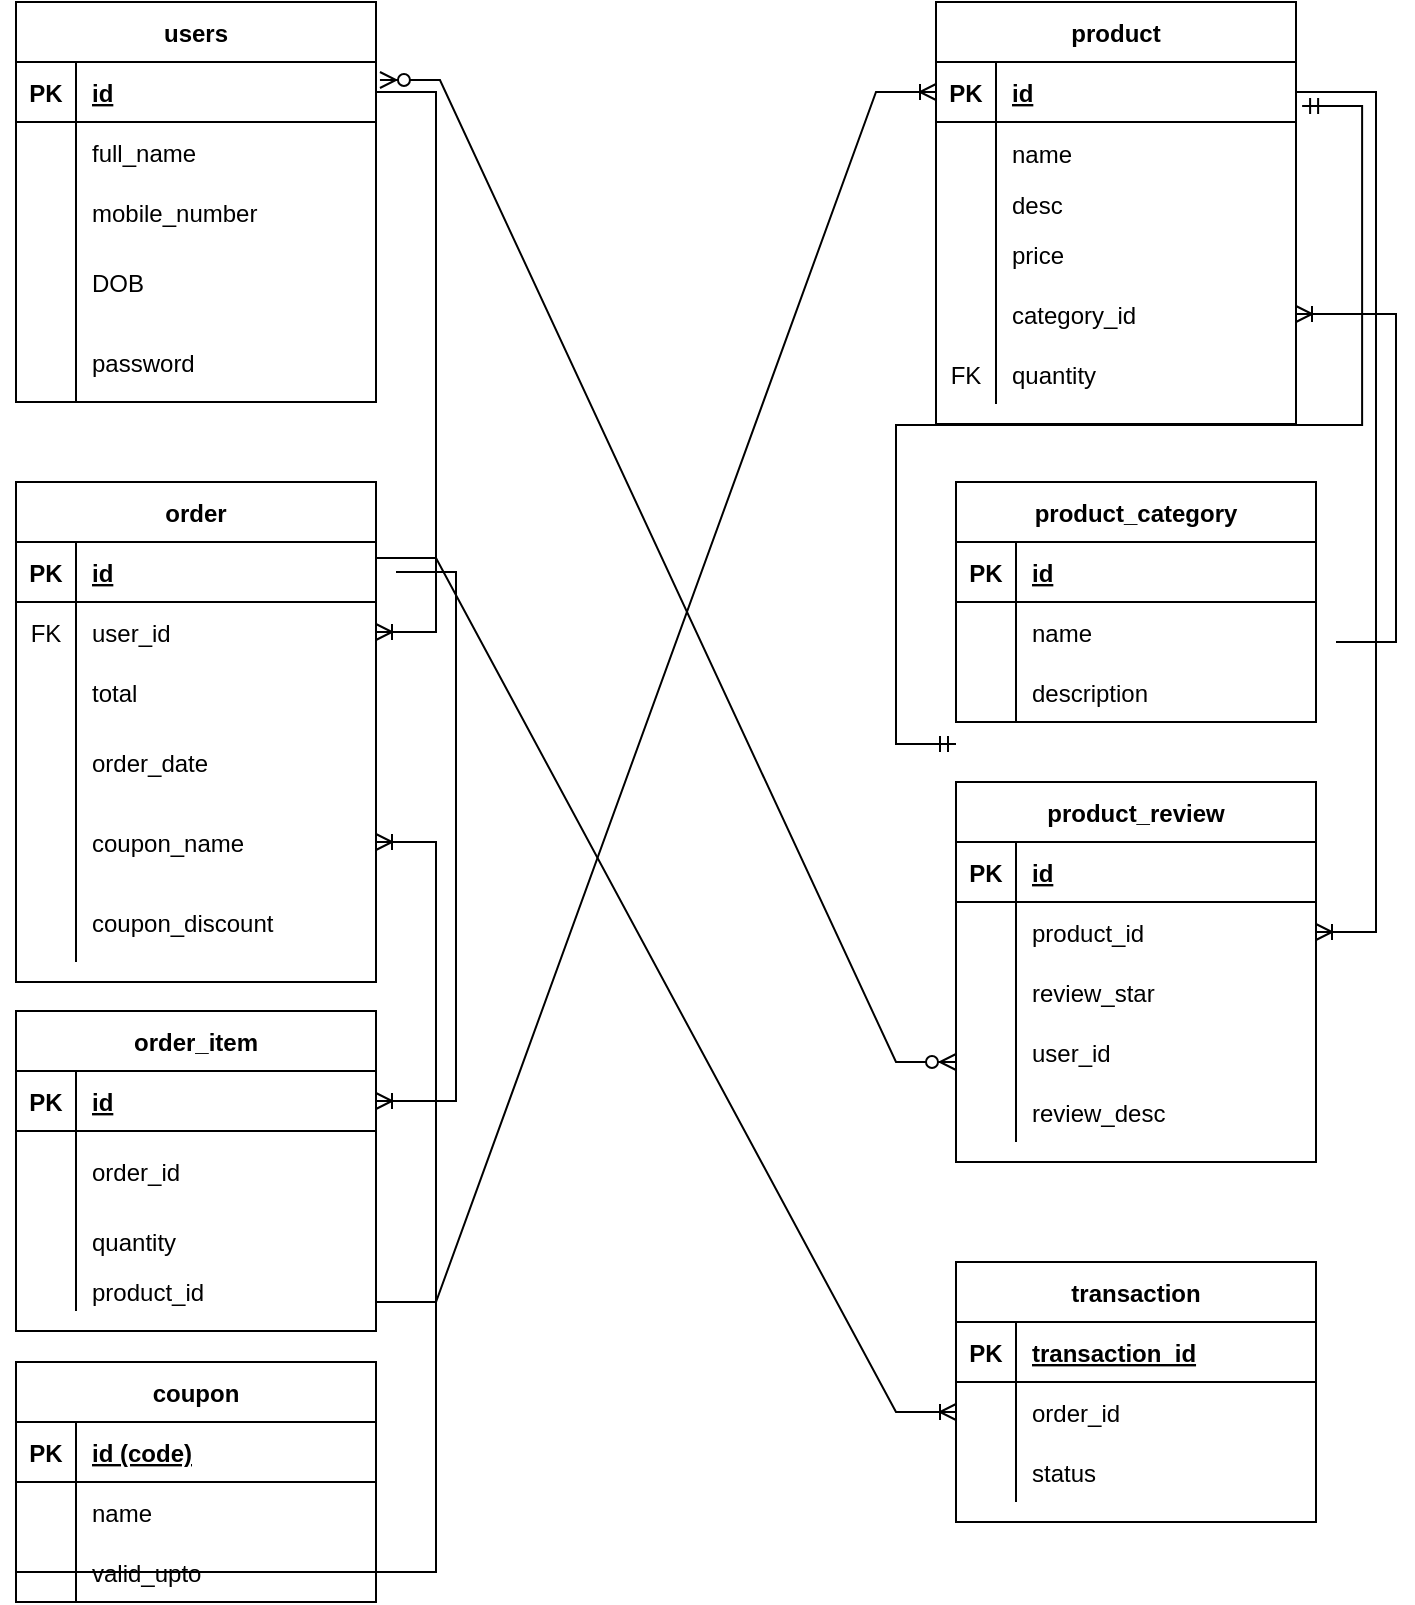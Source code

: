 <mxfile version="20.4.1" type="device"><diagram id="y-zOCNLc4yePLzbZskA_" name="Page-1"><mxGraphModel dx="1350" dy="773" grid="1" gridSize="10" guides="1" tooltips="1" connect="1" arrows="1" fold="1" page="1" pageScale="1" pageWidth="827" pageHeight="1169" math="0" shadow="0"><root><mxCell id="0"/><mxCell id="1" parent="0"/><mxCell id="C5o71U0BKjR2__uVyav4-1" value="users" style="shape=table;startSize=30;container=1;collapsible=1;childLayout=tableLayout;fixedRows=1;rowLines=0;fontStyle=1;align=center;resizeLast=1;" vertex="1" parent="1"><mxGeometry x="80" y="80" width="180" height="200" as="geometry"/></mxCell><mxCell id="C5o71U0BKjR2__uVyav4-2" value="" style="shape=tableRow;horizontal=0;startSize=0;swimlaneHead=0;swimlaneBody=0;fillColor=none;collapsible=0;dropTarget=0;points=[[0,0.5],[1,0.5]];portConstraint=eastwest;top=0;left=0;right=0;bottom=1;" vertex="1" parent="C5o71U0BKjR2__uVyav4-1"><mxGeometry y="30" width="180" height="30" as="geometry"/></mxCell><mxCell id="C5o71U0BKjR2__uVyav4-3" value="PK" style="shape=partialRectangle;connectable=0;fillColor=none;top=0;left=0;bottom=0;right=0;fontStyle=1;overflow=hidden;" vertex="1" parent="C5o71U0BKjR2__uVyav4-2"><mxGeometry width="30" height="30" as="geometry"><mxRectangle width="30" height="30" as="alternateBounds"/></mxGeometry></mxCell><mxCell id="C5o71U0BKjR2__uVyav4-4" value="id" style="shape=partialRectangle;connectable=0;fillColor=none;top=0;left=0;bottom=0;right=0;align=left;spacingLeft=6;fontStyle=5;overflow=hidden;" vertex="1" parent="C5o71U0BKjR2__uVyav4-2"><mxGeometry x="30" width="150" height="30" as="geometry"><mxRectangle width="150" height="30" as="alternateBounds"/></mxGeometry></mxCell><mxCell id="C5o71U0BKjR2__uVyav4-5" value="" style="shape=tableRow;horizontal=0;startSize=0;swimlaneHead=0;swimlaneBody=0;fillColor=none;collapsible=0;dropTarget=0;points=[[0,0.5],[1,0.5]];portConstraint=eastwest;top=0;left=0;right=0;bottom=0;" vertex="1" parent="C5o71U0BKjR2__uVyav4-1"><mxGeometry y="60" width="180" height="30" as="geometry"/></mxCell><mxCell id="C5o71U0BKjR2__uVyav4-6" value="" style="shape=partialRectangle;connectable=0;fillColor=none;top=0;left=0;bottom=0;right=0;editable=1;overflow=hidden;" vertex="1" parent="C5o71U0BKjR2__uVyav4-5"><mxGeometry width="30" height="30" as="geometry"><mxRectangle width="30" height="30" as="alternateBounds"/></mxGeometry></mxCell><mxCell id="C5o71U0BKjR2__uVyav4-7" value="full_name    " style="shape=partialRectangle;connectable=0;fillColor=none;top=0;left=0;bottom=0;right=0;align=left;spacingLeft=6;overflow=hidden;" vertex="1" parent="C5o71U0BKjR2__uVyav4-5"><mxGeometry x="30" width="150" height="30" as="geometry"><mxRectangle width="150" height="30" as="alternateBounds"/></mxGeometry></mxCell><mxCell id="C5o71U0BKjR2__uVyav4-8" value="" style="shape=tableRow;horizontal=0;startSize=0;swimlaneHead=0;swimlaneBody=0;fillColor=none;collapsible=0;dropTarget=0;points=[[0,0.5],[1,0.5]];portConstraint=eastwest;top=0;left=0;right=0;bottom=0;" vertex="1" parent="C5o71U0BKjR2__uVyav4-1"><mxGeometry y="90" width="180" height="30" as="geometry"/></mxCell><mxCell id="C5o71U0BKjR2__uVyav4-9" value="" style="shape=partialRectangle;connectable=0;fillColor=none;top=0;left=0;bottom=0;right=0;editable=1;overflow=hidden;" vertex="1" parent="C5o71U0BKjR2__uVyav4-8"><mxGeometry width="30" height="30" as="geometry"><mxRectangle width="30" height="30" as="alternateBounds"/></mxGeometry></mxCell><mxCell id="C5o71U0BKjR2__uVyav4-10" value="mobile_number" style="shape=partialRectangle;connectable=0;fillColor=none;top=0;left=0;bottom=0;right=0;align=left;spacingLeft=6;overflow=hidden;" vertex="1" parent="C5o71U0BKjR2__uVyav4-8"><mxGeometry x="30" width="150" height="30" as="geometry"><mxRectangle width="150" height="30" as="alternateBounds"/></mxGeometry></mxCell><mxCell id="C5o71U0BKjR2__uVyav4-11" value="" style="shape=tableRow;horizontal=0;startSize=0;swimlaneHead=0;swimlaneBody=0;fillColor=none;collapsible=0;dropTarget=0;points=[[0,0.5],[1,0.5]];portConstraint=eastwest;top=0;left=0;right=0;bottom=0;" vertex="1" parent="C5o71U0BKjR2__uVyav4-1"><mxGeometry y="120" width="180" height="40" as="geometry"/></mxCell><mxCell id="C5o71U0BKjR2__uVyav4-12" value="" style="shape=partialRectangle;connectable=0;fillColor=none;top=0;left=0;bottom=0;right=0;editable=1;overflow=hidden;" vertex="1" parent="C5o71U0BKjR2__uVyav4-11"><mxGeometry width="30" height="40" as="geometry"><mxRectangle width="30" height="40" as="alternateBounds"/></mxGeometry></mxCell><mxCell id="C5o71U0BKjR2__uVyav4-13" value="DOB" style="shape=partialRectangle;connectable=0;fillColor=none;top=0;left=0;bottom=0;right=0;align=left;spacingLeft=6;overflow=hidden;" vertex="1" parent="C5o71U0BKjR2__uVyav4-11"><mxGeometry x="30" width="150" height="40" as="geometry"><mxRectangle width="150" height="40" as="alternateBounds"/></mxGeometry></mxCell><mxCell id="C5o71U0BKjR2__uVyav4-14" style="shape=tableRow;horizontal=0;startSize=0;swimlaneHead=0;swimlaneBody=0;fillColor=none;collapsible=0;dropTarget=0;points=[[0,0.5],[1,0.5]];portConstraint=eastwest;top=0;left=0;right=0;bottom=0;" vertex="1" parent="C5o71U0BKjR2__uVyav4-1"><mxGeometry y="160" width="180" height="40" as="geometry"/></mxCell><mxCell id="C5o71U0BKjR2__uVyav4-15" style="shape=partialRectangle;connectable=0;fillColor=none;top=0;left=0;bottom=0;right=0;editable=1;overflow=hidden;" vertex="1" parent="C5o71U0BKjR2__uVyav4-14"><mxGeometry width="30" height="40" as="geometry"><mxRectangle width="30" height="40" as="alternateBounds"/></mxGeometry></mxCell><mxCell id="C5o71U0BKjR2__uVyav4-16" value="password" style="shape=partialRectangle;connectable=0;fillColor=none;top=0;left=0;bottom=0;right=0;align=left;spacingLeft=6;overflow=hidden;" vertex="1" parent="C5o71U0BKjR2__uVyav4-14"><mxGeometry x="30" width="150" height="40" as="geometry"><mxRectangle width="150" height="40" as="alternateBounds"/></mxGeometry></mxCell><mxCell id="C5o71U0BKjR2__uVyav4-178" value="" style="edgeStyle=entityRelationEdgeStyle;fontSize=12;html=1;endArrow=ERoneToMany;rounded=0;" edge="1" parent="1" source="C5o71U0BKjR2__uVyav4-39" target="C5o71U0BKjR2__uVyav4-149"><mxGeometry width="100" height="100" relative="1" as="geometry"><mxPoint x="490" y="120" as="sourcePoint"/><mxPoint x="420" y="510" as="targetPoint"/></mxGeometry></mxCell><mxCell id="C5o71U0BKjR2__uVyav4-38" value="product" style="shape=table;startSize=30;container=1;collapsible=1;childLayout=tableLayout;fixedRows=1;rowLines=0;fontStyle=1;align=center;resizeLast=1;" vertex="1" parent="1"><mxGeometry x="540" y="80" width="180" height="211" as="geometry"/></mxCell><mxCell id="C5o71U0BKjR2__uVyav4-39" value="" style="shape=tableRow;horizontal=0;startSize=0;swimlaneHead=0;swimlaneBody=0;fillColor=none;collapsible=0;dropTarget=0;points=[[0,0.5],[1,0.5]];portConstraint=eastwest;top=0;left=0;right=0;bottom=1;" vertex="1" parent="C5o71U0BKjR2__uVyav4-38"><mxGeometry y="30" width="180" height="30" as="geometry"/></mxCell><mxCell id="C5o71U0BKjR2__uVyav4-40" value="PK" style="shape=partialRectangle;connectable=0;fillColor=none;top=0;left=0;bottom=0;right=0;fontStyle=1;overflow=hidden;" vertex="1" parent="C5o71U0BKjR2__uVyav4-39"><mxGeometry width="30" height="30" as="geometry"><mxRectangle width="30" height="30" as="alternateBounds"/></mxGeometry></mxCell><mxCell id="C5o71U0BKjR2__uVyav4-41" value="id" style="shape=partialRectangle;connectable=0;fillColor=none;top=0;left=0;bottom=0;right=0;align=left;spacingLeft=6;fontStyle=5;overflow=hidden;" vertex="1" parent="C5o71U0BKjR2__uVyav4-39"><mxGeometry x="30" width="150" height="30" as="geometry"><mxRectangle width="150" height="30" as="alternateBounds"/></mxGeometry></mxCell><mxCell id="C5o71U0BKjR2__uVyav4-42" value="" style="shape=tableRow;horizontal=0;startSize=0;swimlaneHead=0;swimlaneBody=0;fillColor=none;collapsible=0;dropTarget=0;points=[[0,0.5],[1,0.5]];portConstraint=eastwest;top=0;left=0;right=0;bottom=0;" vertex="1" parent="C5o71U0BKjR2__uVyav4-38"><mxGeometry y="60" width="180" height="31" as="geometry"/></mxCell><mxCell id="C5o71U0BKjR2__uVyav4-43" value="" style="shape=partialRectangle;connectable=0;fillColor=none;top=0;left=0;bottom=0;right=0;editable=1;overflow=hidden;" vertex="1" parent="C5o71U0BKjR2__uVyav4-42"><mxGeometry width="30" height="31" as="geometry"><mxRectangle width="30" height="31" as="alternateBounds"/></mxGeometry></mxCell><mxCell id="C5o71U0BKjR2__uVyav4-44" value="name" style="shape=partialRectangle;connectable=0;fillColor=none;top=0;left=0;bottom=0;right=0;align=left;spacingLeft=6;overflow=hidden;" vertex="1" parent="C5o71U0BKjR2__uVyav4-42"><mxGeometry x="30" width="150" height="31" as="geometry"><mxRectangle width="150" height="31" as="alternateBounds"/></mxGeometry></mxCell><mxCell id="C5o71U0BKjR2__uVyav4-45" value="" style="shape=tableRow;horizontal=0;startSize=0;swimlaneHead=0;swimlaneBody=0;fillColor=none;collapsible=0;dropTarget=0;points=[[0,0.5],[1,0.5]];portConstraint=eastwest;top=0;left=0;right=0;bottom=0;" vertex="1" parent="C5o71U0BKjR2__uVyav4-38"><mxGeometry y="91" width="180" height="20" as="geometry"/></mxCell><mxCell id="C5o71U0BKjR2__uVyav4-46" value="" style="shape=partialRectangle;connectable=0;fillColor=none;top=0;left=0;bottom=0;right=0;editable=1;overflow=hidden;" vertex="1" parent="C5o71U0BKjR2__uVyav4-45"><mxGeometry width="30" height="20" as="geometry"><mxRectangle width="30" height="20" as="alternateBounds"/></mxGeometry></mxCell><mxCell id="C5o71U0BKjR2__uVyav4-47" value="desc" style="shape=partialRectangle;connectable=0;fillColor=none;top=0;left=0;bottom=0;right=0;align=left;spacingLeft=6;overflow=hidden;" vertex="1" parent="C5o71U0BKjR2__uVyav4-45"><mxGeometry x="30" width="150" height="20" as="geometry"><mxRectangle width="150" height="20" as="alternateBounds"/></mxGeometry></mxCell><mxCell id="C5o71U0BKjR2__uVyav4-48" value="" style="shape=tableRow;horizontal=0;startSize=0;swimlaneHead=0;swimlaneBody=0;fillColor=none;collapsible=0;dropTarget=0;points=[[0,0.5],[1,0.5]];portConstraint=eastwest;top=0;left=0;right=0;bottom=0;" vertex="1" parent="C5o71U0BKjR2__uVyav4-38"><mxGeometry y="111" width="180" height="30" as="geometry"/></mxCell><mxCell id="C5o71U0BKjR2__uVyav4-49" value="" style="shape=partialRectangle;connectable=0;fillColor=none;top=0;left=0;bottom=0;right=0;editable=1;overflow=hidden;" vertex="1" parent="C5o71U0BKjR2__uVyav4-48"><mxGeometry width="30" height="30" as="geometry"><mxRectangle width="30" height="30" as="alternateBounds"/></mxGeometry></mxCell><mxCell id="C5o71U0BKjR2__uVyav4-50" value="price" style="shape=partialRectangle;connectable=0;fillColor=none;top=0;left=0;bottom=0;right=0;align=left;spacingLeft=6;overflow=hidden;" vertex="1" parent="C5o71U0BKjR2__uVyav4-48"><mxGeometry x="30" width="150" height="30" as="geometry"><mxRectangle width="150" height="30" as="alternateBounds"/></mxGeometry></mxCell><mxCell id="C5o71U0BKjR2__uVyav4-51" style="shape=tableRow;horizontal=0;startSize=0;swimlaneHead=0;swimlaneBody=0;fillColor=none;collapsible=0;dropTarget=0;points=[[0,0.5],[1,0.5]];portConstraint=eastwest;top=0;left=0;right=0;bottom=0;" vertex="1" parent="C5o71U0BKjR2__uVyav4-38"><mxGeometry y="141" width="180" height="30" as="geometry"/></mxCell><mxCell id="C5o71U0BKjR2__uVyav4-52" style="shape=partialRectangle;connectable=0;fillColor=none;top=0;left=0;bottom=0;right=0;editable=1;overflow=hidden;" vertex="1" parent="C5o71U0BKjR2__uVyav4-51"><mxGeometry width="30" height="30" as="geometry"><mxRectangle width="30" height="30" as="alternateBounds"/></mxGeometry></mxCell><mxCell id="C5o71U0BKjR2__uVyav4-53" value="category_id" style="shape=partialRectangle;connectable=0;fillColor=none;top=0;left=0;bottom=0;right=0;align=left;spacingLeft=6;overflow=hidden;" vertex="1" parent="C5o71U0BKjR2__uVyav4-51"><mxGeometry x="30" width="150" height="30" as="geometry"><mxRectangle width="150" height="30" as="alternateBounds"/></mxGeometry></mxCell><mxCell id="C5o71U0BKjR2__uVyav4-84" style="shape=tableRow;horizontal=0;startSize=0;swimlaneHead=0;swimlaneBody=0;fillColor=none;collapsible=0;dropTarget=0;points=[[0,0.5],[1,0.5]];portConstraint=eastwest;top=0;left=0;right=0;bottom=0;" vertex="1" parent="C5o71U0BKjR2__uVyav4-38"><mxGeometry y="171" width="180" height="30" as="geometry"/></mxCell><mxCell id="C5o71U0BKjR2__uVyav4-85" value="FK" style="shape=partialRectangle;connectable=0;fillColor=none;top=0;left=0;bottom=0;right=0;editable=1;overflow=hidden;" vertex="1" parent="C5o71U0BKjR2__uVyav4-84"><mxGeometry width="30" height="30" as="geometry"><mxRectangle width="30" height="30" as="alternateBounds"/></mxGeometry></mxCell><mxCell id="C5o71U0BKjR2__uVyav4-86" value="quantity" style="shape=partialRectangle;connectable=0;fillColor=none;top=0;left=0;bottom=0;right=0;align=left;spacingLeft=6;overflow=hidden;" vertex="1" parent="C5o71U0BKjR2__uVyav4-84"><mxGeometry x="30" width="150" height="30" as="geometry"><mxRectangle width="150" height="30" as="alternateBounds"/></mxGeometry></mxCell><mxCell id="C5o71U0BKjR2__uVyav4-70" value="" style="edgeStyle=entityRelationEdgeStyle;fontSize=12;html=1;endArrow=ERmandOne;startArrow=ERmandOne;rounded=0;exitX=1.017;exitY=0.733;exitDx=0;exitDy=0;exitPerimeter=0;entryX=0;entryY=0.5;entryDx=0;entryDy=0;" edge="1" parent="1" source="C5o71U0BKjR2__uVyav4-39" target="C5o71U0BKjR2__uVyav4-58"><mxGeometry width="100" height="100" relative="1" as="geometry"><mxPoint x="260" y="449" as="sourcePoint"/><mxPoint x="550" y="451" as="targetPoint"/></mxGeometry></mxCell><mxCell id="C5o71U0BKjR2__uVyav4-71" value="product_category" style="shape=table;startSize=30;container=1;collapsible=1;childLayout=tableLayout;fixedRows=1;rowLines=0;fontStyle=1;align=center;resizeLast=1;" vertex="1" parent="1"><mxGeometry x="550" y="320" width="180" height="120" as="geometry"/></mxCell><mxCell id="C5o71U0BKjR2__uVyav4-72" value="" style="shape=tableRow;horizontal=0;startSize=0;swimlaneHead=0;swimlaneBody=0;fillColor=none;collapsible=0;dropTarget=0;points=[[0,0.5],[1,0.5]];portConstraint=eastwest;top=0;left=0;right=0;bottom=1;" vertex="1" parent="C5o71U0BKjR2__uVyav4-71"><mxGeometry y="30" width="180" height="30" as="geometry"/></mxCell><mxCell id="C5o71U0BKjR2__uVyav4-73" value="PK" style="shape=partialRectangle;connectable=0;fillColor=none;top=0;left=0;bottom=0;right=0;fontStyle=1;overflow=hidden;" vertex="1" parent="C5o71U0BKjR2__uVyav4-72"><mxGeometry width="30" height="30" as="geometry"><mxRectangle width="30" height="30" as="alternateBounds"/></mxGeometry></mxCell><mxCell id="C5o71U0BKjR2__uVyav4-74" value="id" style="shape=partialRectangle;connectable=0;fillColor=none;top=0;left=0;bottom=0;right=0;align=left;spacingLeft=6;fontStyle=5;overflow=hidden;" vertex="1" parent="C5o71U0BKjR2__uVyav4-72"><mxGeometry x="30" width="150" height="30" as="geometry"><mxRectangle width="150" height="30" as="alternateBounds"/></mxGeometry></mxCell><mxCell id="C5o71U0BKjR2__uVyav4-75" value="" style="shape=tableRow;horizontal=0;startSize=0;swimlaneHead=0;swimlaneBody=0;fillColor=none;collapsible=0;dropTarget=0;points=[[0,0.5],[1,0.5]];portConstraint=eastwest;top=0;left=0;right=0;bottom=0;" vertex="1" parent="C5o71U0BKjR2__uVyav4-71"><mxGeometry y="60" width="180" height="30" as="geometry"/></mxCell><mxCell id="C5o71U0BKjR2__uVyav4-76" value="" style="shape=partialRectangle;connectable=0;fillColor=none;top=0;left=0;bottom=0;right=0;editable=1;overflow=hidden;" vertex="1" parent="C5o71U0BKjR2__uVyav4-75"><mxGeometry width="30" height="30" as="geometry"><mxRectangle width="30" height="30" as="alternateBounds"/></mxGeometry></mxCell><mxCell id="C5o71U0BKjR2__uVyav4-77" value="name" style="shape=partialRectangle;connectable=0;fillColor=none;top=0;left=0;bottom=0;right=0;align=left;spacingLeft=6;overflow=hidden;" vertex="1" parent="C5o71U0BKjR2__uVyav4-75"><mxGeometry x="30" width="150" height="30" as="geometry"><mxRectangle width="150" height="30" as="alternateBounds"/></mxGeometry></mxCell><mxCell id="C5o71U0BKjR2__uVyav4-78" value="" style="shape=tableRow;horizontal=0;startSize=0;swimlaneHead=0;swimlaneBody=0;fillColor=none;collapsible=0;dropTarget=0;points=[[0,0.5],[1,0.5]];portConstraint=eastwest;top=0;left=0;right=0;bottom=0;" vertex="1" parent="C5o71U0BKjR2__uVyav4-71"><mxGeometry y="90" width="180" height="30" as="geometry"/></mxCell><mxCell id="C5o71U0BKjR2__uVyav4-79" value="" style="shape=partialRectangle;connectable=0;fillColor=none;top=0;left=0;bottom=0;right=0;editable=1;overflow=hidden;" vertex="1" parent="C5o71U0BKjR2__uVyav4-78"><mxGeometry width="30" height="30" as="geometry"><mxRectangle width="30" height="30" as="alternateBounds"/></mxGeometry></mxCell><mxCell id="C5o71U0BKjR2__uVyav4-80" value="description" style="shape=partialRectangle;connectable=0;fillColor=none;top=0;left=0;bottom=0;right=0;align=left;spacingLeft=6;overflow=hidden;" vertex="1" parent="C5o71U0BKjR2__uVyav4-78"><mxGeometry x="30" width="150" height="30" as="geometry"><mxRectangle width="150" height="30" as="alternateBounds"/></mxGeometry></mxCell><mxCell id="C5o71U0BKjR2__uVyav4-89" value="order" style="shape=table;startSize=30;container=1;collapsible=1;childLayout=tableLayout;fixedRows=1;rowLines=0;fontStyle=1;align=center;resizeLast=1;" vertex="1" parent="1"><mxGeometry x="80" y="320" width="180" height="250" as="geometry"/></mxCell><mxCell id="C5o71U0BKjR2__uVyav4-90" value="" style="shape=tableRow;horizontal=0;startSize=0;swimlaneHead=0;swimlaneBody=0;fillColor=none;collapsible=0;dropTarget=0;points=[[0,0.5],[1,0.5]];portConstraint=eastwest;top=0;left=0;right=0;bottom=1;" vertex="1" parent="C5o71U0BKjR2__uVyav4-89"><mxGeometry y="30" width="180" height="30" as="geometry"/></mxCell><mxCell id="C5o71U0BKjR2__uVyav4-91" value="PK" style="shape=partialRectangle;connectable=0;fillColor=none;top=0;left=0;bottom=0;right=0;fontStyle=1;overflow=hidden;" vertex="1" parent="C5o71U0BKjR2__uVyav4-90"><mxGeometry width="30" height="30" as="geometry"><mxRectangle width="30" height="30" as="alternateBounds"/></mxGeometry></mxCell><mxCell id="C5o71U0BKjR2__uVyav4-92" value="id" style="shape=partialRectangle;connectable=0;fillColor=none;top=0;left=0;bottom=0;right=0;align=left;spacingLeft=6;fontStyle=5;overflow=hidden;" vertex="1" parent="C5o71U0BKjR2__uVyav4-90"><mxGeometry x="30" width="150" height="30" as="geometry"><mxRectangle width="150" height="30" as="alternateBounds"/></mxGeometry></mxCell><mxCell id="C5o71U0BKjR2__uVyav4-93" value="" style="shape=tableRow;horizontal=0;startSize=0;swimlaneHead=0;swimlaneBody=0;fillColor=none;collapsible=0;dropTarget=0;points=[[0,0.5],[1,0.5]];portConstraint=eastwest;top=0;left=0;right=0;bottom=0;" vertex="1" parent="C5o71U0BKjR2__uVyav4-89"><mxGeometry y="60" width="180" height="30" as="geometry"/></mxCell><mxCell id="C5o71U0BKjR2__uVyav4-94" value="FK" style="shape=partialRectangle;connectable=0;fillColor=none;top=0;left=0;bottom=0;right=0;editable=1;overflow=hidden;" vertex="1" parent="C5o71U0BKjR2__uVyav4-93"><mxGeometry width="30" height="30" as="geometry"><mxRectangle width="30" height="30" as="alternateBounds"/></mxGeometry></mxCell><mxCell id="C5o71U0BKjR2__uVyav4-95" value="user_id" style="shape=partialRectangle;connectable=0;fillColor=none;top=0;left=0;bottom=0;right=0;align=left;spacingLeft=6;overflow=hidden;" vertex="1" parent="C5o71U0BKjR2__uVyav4-93"><mxGeometry x="30" width="150" height="30" as="geometry"><mxRectangle width="150" height="30" as="alternateBounds"/></mxGeometry></mxCell><mxCell id="C5o71U0BKjR2__uVyav4-96" value="" style="shape=tableRow;horizontal=0;startSize=0;swimlaneHead=0;swimlaneBody=0;fillColor=none;collapsible=0;dropTarget=0;points=[[0,0.5],[1,0.5]];portConstraint=eastwest;top=0;left=0;right=0;bottom=0;" vertex="1" parent="C5o71U0BKjR2__uVyav4-89"><mxGeometry y="90" width="180" height="30" as="geometry"/></mxCell><mxCell id="C5o71U0BKjR2__uVyav4-97" value="" style="shape=partialRectangle;connectable=0;fillColor=none;top=0;left=0;bottom=0;right=0;editable=1;overflow=hidden;" vertex="1" parent="C5o71U0BKjR2__uVyav4-96"><mxGeometry width="30" height="30" as="geometry"><mxRectangle width="30" height="30" as="alternateBounds"/></mxGeometry></mxCell><mxCell id="C5o71U0BKjR2__uVyav4-98" value="total" style="shape=partialRectangle;connectable=0;fillColor=none;top=0;left=0;bottom=0;right=0;align=left;spacingLeft=6;overflow=hidden;" vertex="1" parent="C5o71U0BKjR2__uVyav4-96"><mxGeometry x="30" width="150" height="30" as="geometry"><mxRectangle width="150" height="30" as="alternateBounds"/></mxGeometry></mxCell><mxCell id="C5o71U0BKjR2__uVyav4-99" value="" style="shape=tableRow;horizontal=0;startSize=0;swimlaneHead=0;swimlaneBody=0;fillColor=none;collapsible=0;dropTarget=0;points=[[0,0.5],[1,0.5]];portConstraint=eastwest;top=0;left=0;right=0;bottom=0;" vertex="1" parent="C5o71U0BKjR2__uVyav4-89"><mxGeometry y="120" width="180" height="40" as="geometry"/></mxCell><mxCell id="C5o71U0BKjR2__uVyav4-100" value="" style="shape=partialRectangle;connectable=0;fillColor=none;top=0;left=0;bottom=0;right=0;editable=1;overflow=hidden;" vertex="1" parent="C5o71U0BKjR2__uVyav4-99"><mxGeometry width="30" height="40" as="geometry"><mxRectangle width="30" height="40" as="alternateBounds"/></mxGeometry></mxCell><mxCell id="C5o71U0BKjR2__uVyav4-101" value="order_date" style="shape=partialRectangle;connectable=0;fillColor=none;top=0;left=0;bottom=0;right=0;align=left;spacingLeft=6;overflow=hidden;" vertex="1" parent="C5o71U0BKjR2__uVyav4-99"><mxGeometry x="30" width="150" height="40" as="geometry"><mxRectangle width="150" height="40" as="alternateBounds"/></mxGeometry></mxCell><mxCell id="C5o71U0BKjR2__uVyav4-129" style="shape=tableRow;horizontal=0;startSize=0;swimlaneHead=0;swimlaneBody=0;fillColor=none;collapsible=0;dropTarget=0;points=[[0,0.5],[1,0.5]];portConstraint=eastwest;top=0;left=0;right=0;bottom=0;" vertex="1" parent="C5o71U0BKjR2__uVyav4-89"><mxGeometry y="160" width="180" height="40" as="geometry"/></mxCell><mxCell id="C5o71U0BKjR2__uVyav4-130" style="shape=partialRectangle;connectable=0;fillColor=none;top=0;left=0;bottom=0;right=0;editable=1;overflow=hidden;" vertex="1" parent="C5o71U0BKjR2__uVyav4-129"><mxGeometry width="30" height="40" as="geometry"><mxRectangle width="30" height="40" as="alternateBounds"/></mxGeometry></mxCell><mxCell id="C5o71U0BKjR2__uVyav4-131" value="coupon_name" style="shape=partialRectangle;connectable=0;fillColor=none;top=0;left=0;bottom=0;right=0;align=left;spacingLeft=6;overflow=hidden;" vertex="1" parent="C5o71U0BKjR2__uVyav4-129"><mxGeometry x="30" width="150" height="40" as="geometry"><mxRectangle width="150" height="40" as="alternateBounds"/></mxGeometry></mxCell><mxCell id="C5o71U0BKjR2__uVyav4-164" style="shape=tableRow;horizontal=0;startSize=0;swimlaneHead=0;swimlaneBody=0;fillColor=none;collapsible=0;dropTarget=0;points=[[0,0.5],[1,0.5]];portConstraint=eastwest;top=0;left=0;right=0;bottom=0;" vertex="1" parent="C5o71U0BKjR2__uVyav4-89"><mxGeometry y="200" width="180" height="40" as="geometry"/></mxCell><mxCell id="C5o71U0BKjR2__uVyav4-165" style="shape=partialRectangle;connectable=0;fillColor=none;top=0;left=0;bottom=0;right=0;editable=1;overflow=hidden;" vertex="1" parent="C5o71U0BKjR2__uVyav4-164"><mxGeometry width="30" height="40" as="geometry"><mxRectangle width="30" height="40" as="alternateBounds"/></mxGeometry></mxCell><mxCell id="C5o71U0BKjR2__uVyav4-166" value="coupon_discount" style="shape=partialRectangle;connectable=0;fillColor=none;top=0;left=0;bottom=0;right=0;align=left;spacingLeft=6;overflow=hidden;" vertex="1" parent="C5o71U0BKjR2__uVyav4-164"><mxGeometry x="30" width="150" height="40" as="geometry"><mxRectangle width="150" height="40" as="alternateBounds"/></mxGeometry></mxCell><mxCell id="C5o71U0BKjR2__uVyav4-102" value="order_item" style="shape=table;startSize=30;container=1;collapsible=1;childLayout=tableLayout;fixedRows=1;rowLines=0;fontStyle=1;align=center;resizeLast=1;" vertex="1" parent="1"><mxGeometry x="80" y="584.5" width="180" height="160" as="geometry"/></mxCell><mxCell id="C5o71U0BKjR2__uVyav4-103" value="" style="shape=tableRow;horizontal=0;startSize=0;swimlaneHead=0;swimlaneBody=0;fillColor=none;collapsible=0;dropTarget=0;points=[[0,0.5],[1,0.5]];portConstraint=eastwest;top=0;left=0;right=0;bottom=1;" vertex="1" parent="C5o71U0BKjR2__uVyav4-102"><mxGeometry y="30" width="180" height="30" as="geometry"/></mxCell><mxCell id="C5o71U0BKjR2__uVyav4-104" value="PK" style="shape=partialRectangle;connectable=0;fillColor=none;top=0;left=0;bottom=0;right=0;fontStyle=1;overflow=hidden;" vertex="1" parent="C5o71U0BKjR2__uVyav4-103"><mxGeometry width="30" height="30" as="geometry"><mxRectangle width="30" height="30" as="alternateBounds"/></mxGeometry></mxCell><mxCell id="C5o71U0BKjR2__uVyav4-105" value="id" style="shape=partialRectangle;connectable=0;fillColor=none;top=0;left=0;bottom=0;right=0;align=left;spacingLeft=6;fontStyle=5;overflow=hidden;" vertex="1" parent="C5o71U0BKjR2__uVyav4-103"><mxGeometry x="30" width="150" height="30" as="geometry"><mxRectangle width="150" height="30" as="alternateBounds"/></mxGeometry></mxCell><mxCell id="C5o71U0BKjR2__uVyav4-106" value="" style="shape=tableRow;horizontal=0;startSize=0;swimlaneHead=0;swimlaneBody=0;fillColor=none;collapsible=0;dropTarget=0;points=[[0,0.5],[1,0.5]];portConstraint=eastwest;top=0;left=0;right=0;bottom=0;" vertex="1" parent="C5o71U0BKjR2__uVyav4-102"><mxGeometry y="60" width="180" height="40" as="geometry"/></mxCell><mxCell id="C5o71U0BKjR2__uVyav4-107" value="" style="shape=partialRectangle;connectable=0;fillColor=none;top=0;left=0;bottom=0;right=0;editable=1;overflow=hidden;" vertex="1" parent="C5o71U0BKjR2__uVyav4-106"><mxGeometry width="30" height="40" as="geometry"><mxRectangle width="30" height="40" as="alternateBounds"/></mxGeometry></mxCell><mxCell id="C5o71U0BKjR2__uVyav4-108" value="order_id" style="shape=partialRectangle;connectable=0;fillColor=none;top=0;left=0;bottom=0;right=0;align=left;spacingLeft=6;overflow=hidden;" vertex="1" parent="C5o71U0BKjR2__uVyav4-106"><mxGeometry x="30" width="150" height="40" as="geometry"><mxRectangle width="150" height="40" as="alternateBounds"/></mxGeometry></mxCell><mxCell id="C5o71U0BKjR2__uVyav4-109" value="" style="shape=tableRow;horizontal=0;startSize=0;swimlaneHead=0;swimlaneBody=0;fillColor=none;collapsible=0;dropTarget=0;points=[[0,0.5],[1,0.5]];portConstraint=eastwest;top=0;left=0;right=0;bottom=0;" vertex="1" parent="C5o71U0BKjR2__uVyav4-102"><mxGeometry y="100" width="180" height="30" as="geometry"/></mxCell><mxCell id="C5o71U0BKjR2__uVyav4-110" value="" style="shape=partialRectangle;connectable=0;fillColor=none;top=0;left=0;bottom=0;right=0;editable=1;overflow=hidden;" vertex="1" parent="C5o71U0BKjR2__uVyav4-109"><mxGeometry width="30" height="30" as="geometry"><mxRectangle width="30" height="30" as="alternateBounds"/></mxGeometry></mxCell><mxCell id="C5o71U0BKjR2__uVyav4-111" value="quantity" style="shape=partialRectangle;connectable=0;fillColor=none;top=0;left=0;bottom=0;right=0;align=left;spacingLeft=6;overflow=hidden;" vertex="1" parent="C5o71U0BKjR2__uVyav4-109"><mxGeometry x="30" width="150" height="30" as="geometry"><mxRectangle width="150" height="30" as="alternateBounds"/></mxGeometry></mxCell><mxCell id="C5o71U0BKjR2__uVyav4-112" value="" style="shape=tableRow;horizontal=0;startSize=0;swimlaneHead=0;swimlaneBody=0;fillColor=none;collapsible=0;dropTarget=0;points=[[0,0.5],[1,0.5]];portConstraint=eastwest;top=0;left=0;right=0;bottom=0;" vertex="1" parent="C5o71U0BKjR2__uVyav4-102"><mxGeometry y="130" width="180" height="20" as="geometry"/></mxCell><mxCell id="C5o71U0BKjR2__uVyav4-113" value="" style="shape=partialRectangle;connectable=0;fillColor=none;top=0;left=0;bottom=0;right=0;editable=1;overflow=hidden;" vertex="1" parent="C5o71U0BKjR2__uVyav4-112"><mxGeometry width="30" height="20" as="geometry"><mxRectangle width="30" height="20" as="alternateBounds"/></mxGeometry></mxCell><mxCell id="C5o71U0BKjR2__uVyav4-114" value="product_id" style="shape=partialRectangle;connectable=0;fillColor=none;top=0;left=0;bottom=0;right=0;align=left;spacingLeft=6;overflow=hidden;" vertex="1" parent="C5o71U0BKjR2__uVyav4-112"><mxGeometry x="30" width="150" height="20" as="geometry"><mxRectangle width="150" height="20" as="alternateBounds"/></mxGeometry></mxCell><mxCell id="C5o71U0BKjR2__uVyav4-116" value="coupon" style="shape=table;startSize=30;container=1;collapsible=1;childLayout=tableLayout;fixedRows=1;rowLines=0;fontStyle=1;align=center;resizeLast=1;" vertex="1" parent="1"><mxGeometry x="80" y="760" width="180" height="120" as="geometry"><mxRectangle x="80" y="760" width="80" height="30" as="alternateBounds"/></mxGeometry></mxCell><mxCell id="C5o71U0BKjR2__uVyav4-117" value="" style="shape=tableRow;horizontal=0;startSize=0;swimlaneHead=0;swimlaneBody=0;fillColor=none;collapsible=0;dropTarget=0;points=[[0,0.5],[1,0.5]];portConstraint=eastwest;top=0;left=0;right=0;bottom=1;" vertex="1" parent="C5o71U0BKjR2__uVyav4-116"><mxGeometry y="30" width="180" height="30" as="geometry"/></mxCell><mxCell id="C5o71U0BKjR2__uVyav4-118" value="PK" style="shape=partialRectangle;connectable=0;fillColor=none;top=0;left=0;bottom=0;right=0;fontStyle=1;overflow=hidden;" vertex="1" parent="C5o71U0BKjR2__uVyav4-117"><mxGeometry width="30" height="30" as="geometry"><mxRectangle width="30" height="30" as="alternateBounds"/></mxGeometry></mxCell><mxCell id="C5o71U0BKjR2__uVyav4-119" value="id (code)" style="shape=partialRectangle;connectable=0;fillColor=none;top=0;left=0;bottom=0;right=0;align=left;spacingLeft=6;fontStyle=5;overflow=hidden;" vertex="1" parent="C5o71U0BKjR2__uVyav4-117"><mxGeometry x="30" width="150" height="30" as="geometry"><mxRectangle width="150" height="30" as="alternateBounds"/></mxGeometry></mxCell><mxCell id="C5o71U0BKjR2__uVyav4-120" value="" style="shape=tableRow;horizontal=0;startSize=0;swimlaneHead=0;swimlaneBody=0;fillColor=none;collapsible=0;dropTarget=0;points=[[0,0.5],[1,0.5]];portConstraint=eastwest;top=0;left=0;right=0;bottom=0;" vertex="1" parent="C5o71U0BKjR2__uVyav4-116"><mxGeometry y="60" width="180" height="30" as="geometry"/></mxCell><mxCell id="C5o71U0BKjR2__uVyav4-121" value="" style="shape=partialRectangle;connectable=0;fillColor=none;top=0;left=0;bottom=0;right=0;editable=1;overflow=hidden;" vertex="1" parent="C5o71U0BKjR2__uVyav4-120"><mxGeometry width="30" height="30" as="geometry"><mxRectangle width="30" height="30" as="alternateBounds"/></mxGeometry></mxCell><mxCell id="C5o71U0BKjR2__uVyav4-122" value="name" style="shape=partialRectangle;connectable=0;fillColor=none;top=0;left=0;bottom=0;right=0;align=left;spacingLeft=6;overflow=hidden;" vertex="1" parent="C5o71U0BKjR2__uVyav4-120"><mxGeometry x="30" width="150" height="30" as="geometry"><mxRectangle width="150" height="30" as="alternateBounds"/></mxGeometry></mxCell><mxCell id="C5o71U0BKjR2__uVyav4-123" value="" style="shape=tableRow;horizontal=0;startSize=0;swimlaneHead=0;swimlaneBody=0;fillColor=none;collapsible=0;dropTarget=0;points=[[0,0.5],[1,0.5]];portConstraint=eastwest;top=0;left=0;right=0;bottom=0;" vertex="1" parent="C5o71U0BKjR2__uVyav4-116"><mxGeometry y="90" width="180" height="30" as="geometry"/></mxCell><mxCell id="C5o71U0BKjR2__uVyav4-124" value="" style="shape=partialRectangle;connectable=0;fillColor=none;top=0;left=0;bottom=0;right=0;editable=1;overflow=hidden;" vertex="1" parent="C5o71U0BKjR2__uVyav4-123"><mxGeometry width="30" height="30" as="geometry"><mxRectangle width="30" height="30" as="alternateBounds"/></mxGeometry></mxCell><mxCell id="C5o71U0BKjR2__uVyav4-125" value="valid_upto" style="shape=partialRectangle;connectable=0;fillColor=none;top=0;left=0;bottom=0;right=0;align=left;spacingLeft=6;overflow=hidden;" vertex="1" parent="C5o71U0BKjR2__uVyav4-123"><mxGeometry x="30" width="150" height="30" as="geometry"><mxRectangle width="150" height="30" as="alternateBounds"/></mxGeometry></mxCell><mxCell id="C5o71U0BKjR2__uVyav4-132" value="transaction" style="shape=table;startSize=30;container=1;collapsible=1;childLayout=tableLayout;fixedRows=1;rowLines=0;fontStyle=1;align=center;resizeLast=1;" vertex="1" parent="1"><mxGeometry x="550" y="710" width="180" height="130" as="geometry"/></mxCell><mxCell id="C5o71U0BKjR2__uVyav4-133" value="" style="shape=tableRow;horizontal=0;startSize=0;swimlaneHead=0;swimlaneBody=0;fillColor=none;collapsible=0;dropTarget=0;points=[[0,0.5],[1,0.5]];portConstraint=eastwest;top=0;left=0;right=0;bottom=1;" vertex="1" parent="C5o71U0BKjR2__uVyav4-132"><mxGeometry y="30" width="180" height="30" as="geometry"/></mxCell><mxCell id="C5o71U0BKjR2__uVyav4-134" value="PK" style="shape=partialRectangle;connectable=0;fillColor=none;top=0;left=0;bottom=0;right=0;fontStyle=1;overflow=hidden;" vertex="1" parent="C5o71U0BKjR2__uVyav4-133"><mxGeometry width="30" height="30" as="geometry"><mxRectangle width="30" height="30" as="alternateBounds"/></mxGeometry></mxCell><mxCell id="C5o71U0BKjR2__uVyav4-135" value="transaction_id" style="shape=partialRectangle;connectable=0;fillColor=none;top=0;left=0;bottom=0;right=0;align=left;spacingLeft=6;fontStyle=5;overflow=hidden;" vertex="1" parent="C5o71U0BKjR2__uVyav4-133"><mxGeometry x="30" width="150" height="30" as="geometry"><mxRectangle width="150" height="30" as="alternateBounds"/></mxGeometry></mxCell><mxCell id="C5o71U0BKjR2__uVyav4-136" value="" style="shape=tableRow;horizontal=0;startSize=0;swimlaneHead=0;swimlaneBody=0;fillColor=none;collapsible=0;dropTarget=0;points=[[0,0.5],[1,0.5]];portConstraint=eastwest;top=0;left=0;right=0;bottom=0;" vertex="1" parent="C5o71U0BKjR2__uVyav4-132"><mxGeometry y="60" width="180" height="30" as="geometry"/></mxCell><mxCell id="C5o71U0BKjR2__uVyav4-137" value="" style="shape=partialRectangle;connectable=0;fillColor=none;top=0;left=0;bottom=0;right=0;editable=1;overflow=hidden;" vertex="1" parent="C5o71U0BKjR2__uVyav4-136"><mxGeometry width="30" height="30" as="geometry"><mxRectangle width="30" height="30" as="alternateBounds"/></mxGeometry></mxCell><mxCell id="C5o71U0BKjR2__uVyav4-138" value="order_id" style="shape=partialRectangle;connectable=0;fillColor=none;top=0;left=0;bottom=0;right=0;align=left;spacingLeft=6;overflow=hidden;" vertex="1" parent="C5o71U0BKjR2__uVyav4-136"><mxGeometry x="30" width="150" height="30" as="geometry"><mxRectangle width="150" height="30" as="alternateBounds"/></mxGeometry></mxCell><mxCell id="C5o71U0BKjR2__uVyav4-139" value="" style="shape=tableRow;horizontal=0;startSize=0;swimlaneHead=0;swimlaneBody=0;fillColor=none;collapsible=0;dropTarget=0;points=[[0,0.5],[1,0.5]];portConstraint=eastwest;top=0;left=0;right=0;bottom=0;" vertex="1" parent="C5o71U0BKjR2__uVyav4-132"><mxGeometry y="90" width="180" height="30" as="geometry"/></mxCell><mxCell id="C5o71U0BKjR2__uVyav4-140" value="" style="shape=partialRectangle;connectable=0;fillColor=none;top=0;left=0;bottom=0;right=0;editable=1;overflow=hidden;" vertex="1" parent="C5o71U0BKjR2__uVyav4-139"><mxGeometry width="30" height="30" as="geometry"><mxRectangle width="30" height="30" as="alternateBounds"/></mxGeometry></mxCell><mxCell id="C5o71U0BKjR2__uVyav4-141" value="status" style="shape=partialRectangle;connectable=0;fillColor=none;top=0;left=0;bottom=0;right=0;align=left;spacingLeft=6;overflow=hidden;" vertex="1" parent="C5o71U0BKjR2__uVyav4-139"><mxGeometry x="30" width="150" height="30" as="geometry"><mxRectangle width="150" height="30" as="alternateBounds"/></mxGeometry></mxCell><mxCell id="C5o71U0BKjR2__uVyav4-145" value="product_review" style="shape=table;startSize=30;container=1;collapsible=1;childLayout=tableLayout;fixedRows=1;rowLines=0;fontStyle=1;align=center;resizeLast=1;" vertex="1" parent="1"><mxGeometry x="550" y="470" width="180" height="190" as="geometry"/></mxCell><mxCell id="C5o71U0BKjR2__uVyav4-146" value="" style="shape=tableRow;horizontal=0;startSize=0;swimlaneHead=0;swimlaneBody=0;fillColor=none;collapsible=0;dropTarget=0;points=[[0,0.5],[1,0.5]];portConstraint=eastwest;top=0;left=0;right=0;bottom=1;" vertex="1" parent="C5o71U0BKjR2__uVyav4-145"><mxGeometry y="30" width="180" height="30" as="geometry"/></mxCell><mxCell id="C5o71U0BKjR2__uVyav4-147" value="PK" style="shape=partialRectangle;connectable=0;fillColor=none;top=0;left=0;bottom=0;right=0;fontStyle=1;overflow=hidden;" vertex="1" parent="C5o71U0BKjR2__uVyav4-146"><mxGeometry width="30" height="30" as="geometry"><mxRectangle width="30" height="30" as="alternateBounds"/></mxGeometry></mxCell><mxCell id="C5o71U0BKjR2__uVyav4-148" value="id" style="shape=partialRectangle;connectable=0;fillColor=none;top=0;left=0;bottom=0;right=0;align=left;spacingLeft=6;fontStyle=5;overflow=hidden;" vertex="1" parent="C5o71U0BKjR2__uVyav4-146"><mxGeometry x="30" width="150" height="30" as="geometry"><mxRectangle width="150" height="30" as="alternateBounds"/></mxGeometry></mxCell><mxCell id="C5o71U0BKjR2__uVyav4-149" value="" style="shape=tableRow;horizontal=0;startSize=0;swimlaneHead=0;swimlaneBody=0;fillColor=none;collapsible=0;dropTarget=0;points=[[0,0.5],[1,0.5]];portConstraint=eastwest;top=0;left=0;right=0;bottom=0;" vertex="1" parent="C5o71U0BKjR2__uVyav4-145"><mxGeometry y="60" width="180" height="30" as="geometry"/></mxCell><mxCell id="C5o71U0BKjR2__uVyav4-150" value="" style="shape=partialRectangle;connectable=0;fillColor=none;top=0;left=0;bottom=0;right=0;editable=1;overflow=hidden;" vertex="1" parent="C5o71U0BKjR2__uVyav4-149"><mxGeometry width="30" height="30" as="geometry"><mxRectangle width="30" height="30" as="alternateBounds"/></mxGeometry></mxCell><mxCell id="C5o71U0BKjR2__uVyav4-151" value="product_id" style="shape=partialRectangle;connectable=0;fillColor=none;top=0;left=0;bottom=0;right=0;align=left;spacingLeft=6;overflow=hidden;" vertex="1" parent="C5o71U0BKjR2__uVyav4-149"><mxGeometry x="30" width="150" height="30" as="geometry"><mxRectangle width="150" height="30" as="alternateBounds"/></mxGeometry></mxCell><mxCell id="C5o71U0BKjR2__uVyav4-152" value="" style="shape=tableRow;horizontal=0;startSize=0;swimlaneHead=0;swimlaneBody=0;fillColor=none;collapsible=0;dropTarget=0;points=[[0,0.5],[1,0.5]];portConstraint=eastwest;top=0;left=0;right=0;bottom=0;" vertex="1" parent="C5o71U0BKjR2__uVyav4-145"><mxGeometry y="90" width="180" height="30" as="geometry"/></mxCell><mxCell id="C5o71U0BKjR2__uVyav4-153" value="" style="shape=partialRectangle;connectable=0;fillColor=none;top=0;left=0;bottom=0;right=0;editable=1;overflow=hidden;" vertex="1" parent="C5o71U0BKjR2__uVyav4-152"><mxGeometry width="30" height="30" as="geometry"><mxRectangle width="30" height="30" as="alternateBounds"/></mxGeometry></mxCell><mxCell id="C5o71U0BKjR2__uVyav4-154" value="review_star" style="shape=partialRectangle;connectable=0;fillColor=none;top=0;left=0;bottom=0;right=0;align=left;spacingLeft=6;overflow=hidden;" vertex="1" parent="C5o71U0BKjR2__uVyav4-152"><mxGeometry x="30" width="150" height="30" as="geometry"><mxRectangle width="150" height="30" as="alternateBounds"/></mxGeometry></mxCell><mxCell id="C5o71U0BKjR2__uVyav4-161" style="shape=tableRow;horizontal=0;startSize=0;swimlaneHead=0;swimlaneBody=0;fillColor=none;collapsible=0;dropTarget=0;points=[[0,0.5],[1,0.5]];portConstraint=eastwest;top=0;left=0;right=0;bottom=0;" vertex="1" parent="C5o71U0BKjR2__uVyav4-145"><mxGeometry y="120" width="180" height="30" as="geometry"/></mxCell><mxCell id="C5o71U0BKjR2__uVyav4-162" style="shape=partialRectangle;connectable=0;fillColor=none;top=0;left=0;bottom=0;right=0;editable=1;overflow=hidden;" vertex="1" parent="C5o71U0BKjR2__uVyav4-161"><mxGeometry width="30" height="30" as="geometry"><mxRectangle width="30" height="30" as="alternateBounds"/></mxGeometry></mxCell><mxCell id="C5o71U0BKjR2__uVyav4-163" value="user_id" style="shape=partialRectangle;connectable=0;fillColor=none;top=0;left=0;bottom=0;right=0;align=left;spacingLeft=6;overflow=hidden;" vertex="1" parent="C5o71U0BKjR2__uVyav4-161"><mxGeometry x="30" width="150" height="30" as="geometry"><mxRectangle width="150" height="30" as="alternateBounds"/></mxGeometry></mxCell><mxCell id="C5o71U0BKjR2__uVyav4-155" value="" style="shape=tableRow;horizontal=0;startSize=0;swimlaneHead=0;swimlaneBody=0;fillColor=none;collapsible=0;dropTarget=0;points=[[0,0.5],[1,0.5]];portConstraint=eastwest;top=0;left=0;right=0;bottom=0;" vertex="1" parent="C5o71U0BKjR2__uVyav4-145"><mxGeometry y="150" width="180" height="30" as="geometry"/></mxCell><mxCell id="C5o71U0BKjR2__uVyav4-156" value="" style="shape=partialRectangle;connectable=0;fillColor=none;top=0;left=0;bottom=0;right=0;editable=1;overflow=hidden;" vertex="1" parent="C5o71U0BKjR2__uVyav4-155"><mxGeometry width="30" height="30" as="geometry"><mxRectangle width="30" height="30" as="alternateBounds"/></mxGeometry></mxCell><mxCell id="C5o71U0BKjR2__uVyav4-157" value="review_desc" style="shape=partialRectangle;connectable=0;fillColor=none;top=0;left=0;bottom=0;right=0;align=left;spacingLeft=6;overflow=hidden;" vertex="1" parent="C5o71U0BKjR2__uVyav4-155"><mxGeometry x="30" width="150" height="30" as="geometry"><mxRectangle width="150" height="30" as="alternateBounds"/></mxGeometry></mxCell><mxCell id="C5o71U0BKjR2__uVyav4-167" value="" style="edgeStyle=entityRelationEdgeStyle;fontSize=12;html=1;endArrow=ERoneToMany;rounded=0;" edge="1" parent="1" source="C5o71U0BKjR2__uVyav4-2" target="C5o71U0BKjR2__uVyav4-93"><mxGeometry width="100" height="100" relative="1" as="geometry"><mxPoint x="414" y="260" as="sourcePoint"/><mxPoint x="314" y="360" as="targetPoint"/></mxGeometry></mxCell><mxCell id="C5o71U0BKjR2__uVyav4-174" value="" style="edgeStyle=entityRelationEdgeStyle;fontSize=12;html=1;endArrow=ERoneToMany;rounded=0;exitX=0;exitY=0.5;exitDx=0;exitDy=0;" edge="1" parent="1" source="C5o71U0BKjR2__uVyav4-123" target="C5o71U0BKjR2__uVyav4-129"><mxGeometry width="100" height="100" relative="1" as="geometry"><mxPoint x="260" y="840" as="sourcePoint"/><mxPoint x="360" y="740" as="targetPoint"/></mxGeometry></mxCell><mxCell id="C5o71U0BKjR2__uVyav4-176" value="" style="edgeStyle=entityRelationEdgeStyle;fontSize=12;html=1;endArrow=ERoneToMany;rounded=0;entryX=1;entryY=0.5;entryDx=0;entryDy=0;" edge="1" parent="1" target="C5o71U0BKjR2__uVyav4-103"><mxGeometry width="100" height="100" relative="1" as="geometry"><mxPoint x="270" y="365" as="sourcePoint"/><mxPoint x="270" y="630" as="targetPoint"/></mxGeometry></mxCell><mxCell id="C5o71U0BKjR2__uVyav4-177" value="" style="edgeStyle=entityRelationEdgeStyle;fontSize=12;html=1;endArrow=ERoneToMany;rounded=0;entryX=0;entryY=0.5;entryDx=0;entryDy=0;exitX=1;exitY=0.267;exitDx=0;exitDy=0;exitPerimeter=0;" edge="1" parent="1" source="C5o71U0BKjR2__uVyav4-90" target="C5o71U0BKjR2__uVyav4-136"><mxGeometry width="100" height="100" relative="1" as="geometry"><mxPoint x="490" y="360" as="sourcePoint"/><mxPoint x="450" y="580" as="targetPoint"/></mxGeometry></mxCell><mxCell id="C5o71U0BKjR2__uVyav4-182" value="" style="edgeStyle=entityRelationEdgeStyle;fontSize=12;html=1;endArrow=ERoneToMany;rounded=0;" edge="1" parent="1" target="C5o71U0BKjR2__uVyav4-51"><mxGeometry width="100" height="100" relative="1" as="geometry"><mxPoint x="740" y="400" as="sourcePoint"/><mxPoint x="650" y="210" as="targetPoint"/></mxGeometry></mxCell><mxCell id="C5o71U0BKjR2__uVyav4-183" value="" style="edgeStyle=entityRelationEdgeStyle;fontSize=12;html=1;endArrow=ERoneToMany;rounded=0;entryX=0;entryY=0.5;entryDx=0;entryDy=0;" edge="1" parent="1" target="C5o71U0BKjR2__uVyav4-39"><mxGeometry width="100" height="100" relative="1" as="geometry"><mxPoint x="260" y="730" as="sourcePoint"/><mxPoint x="360" y="630" as="targetPoint"/></mxGeometry></mxCell><mxCell id="C5o71U0BKjR2__uVyav4-184" value="" style="edgeStyle=entityRelationEdgeStyle;fontSize=12;html=1;endArrow=ERzeroToMany;endFill=1;startArrow=ERzeroToMany;rounded=0;exitX=1.011;exitY=0.3;exitDx=0;exitDy=0;exitPerimeter=0;" edge="1" parent="1" source="C5o71U0BKjR2__uVyav4-2"><mxGeometry width="100" height="100" relative="1" as="geometry"><mxPoint x="320" y="200" as="sourcePoint"/><mxPoint x="550" y="610" as="targetPoint"/></mxGeometry></mxCell></root></mxGraphModel></diagram></mxfile>